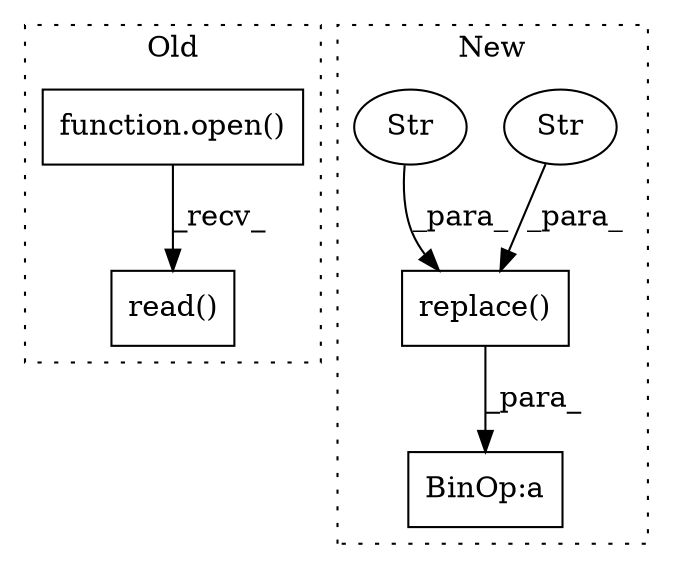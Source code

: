 digraph G {
subgraph cluster0 {
1 [label="read()" a="75" s="942" l="44" shape="box"];
6 [label="function.open()" a="75" s="942,978" l="5,1" shape="box"];
label = "Old";
style="dotted";
}
subgraph cluster1 {
2 [label="replace()" a="75" s="865,916" l="44,1" shape="box"];
3 [label="BinOp:a" a="82" s="917" l="3" shape="box"];
4 [label="Str" a="66" s="914" l="2" shape="ellipse"];
5 [label="Str" a="66" s="909" l="3" shape="ellipse"];
label = "New";
style="dotted";
}
2 -> 3 [label="_para_"];
4 -> 2 [label="_para_"];
5 -> 2 [label="_para_"];
6 -> 1 [label="_recv_"];
}